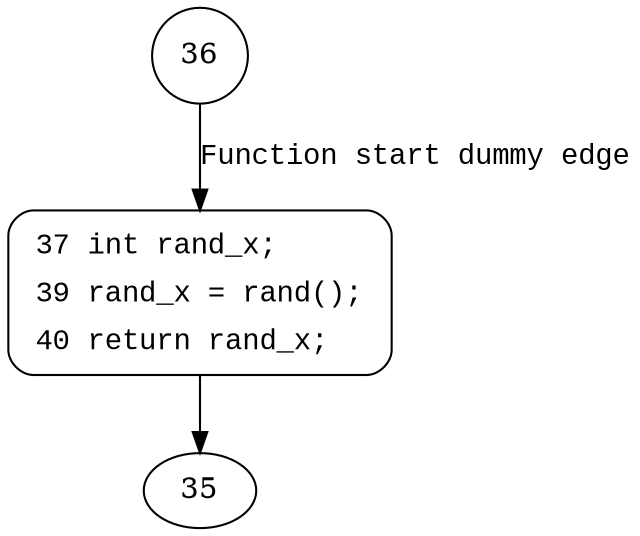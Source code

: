 digraph ExAllocatePool {
36 [shape="circle"]
37 [shape="circle"]
37 [style="filled,bold" penwidth="1" fillcolor="white" fontname="Courier New" shape="Mrecord" label=<<table border="0" cellborder="0" cellpadding="3" bgcolor="white"><tr><td align="right">37</td><td align="left">int rand_x;</td></tr><tr><td align="right">39</td><td align="left">rand_x = rand();</td></tr><tr><td align="right">40</td><td align="left">return rand_x;</td></tr></table>>]
37 -> 35[label=""]
36 -> 37 [label="Function start dummy edge" fontname="Courier New"]
}